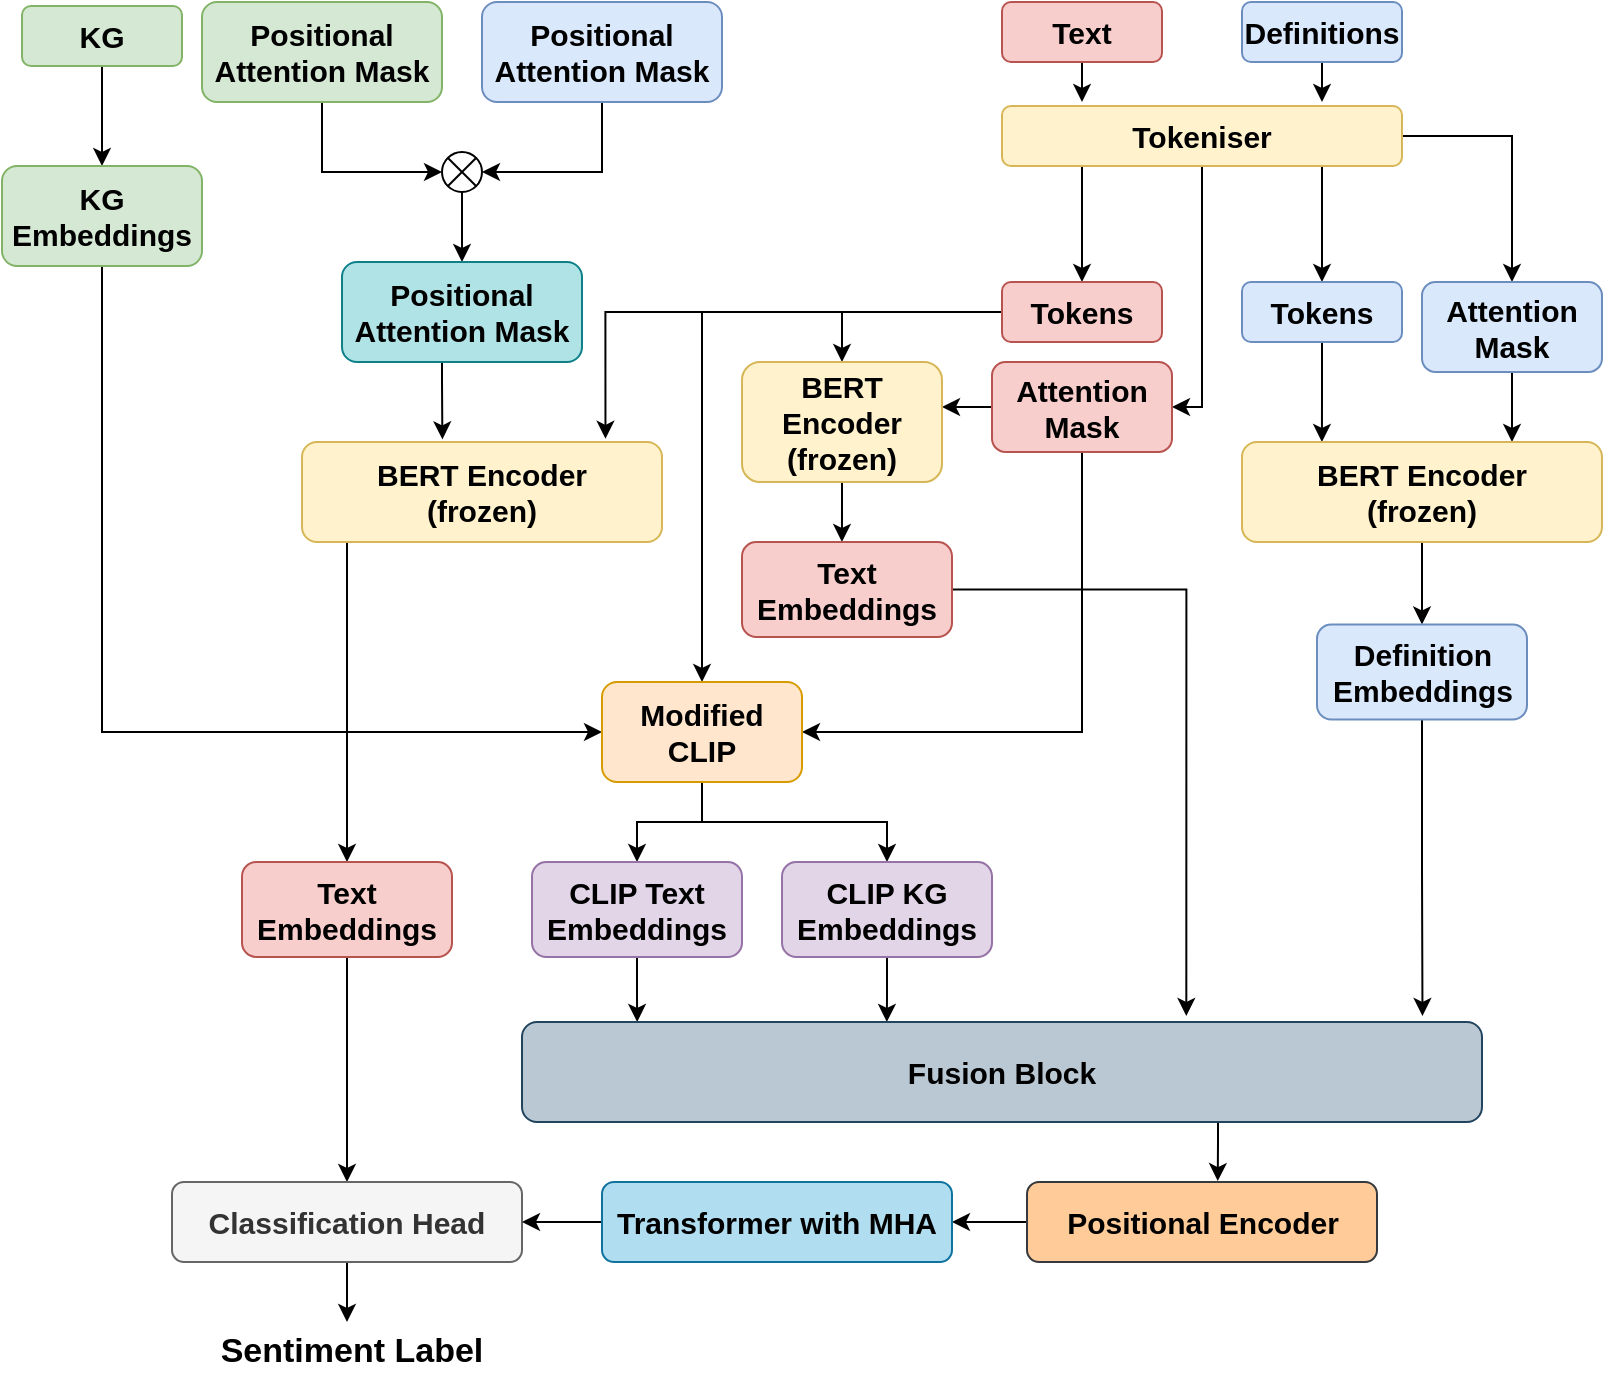 <mxfile version="20.8.23" type="github">
  <diagram name="Page-1" id="fjar_nkzWUIpd5tAeYpq">
    <mxGraphModel dx="2046" dy="1249" grid="1" gridSize="10" guides="1" tooltips="1" connect="1" arrows="1" fold="1" page="1" pageScale="1" pageWidth="850" pageHeight="1100" math="0" shadow="0">
      <root>
        <mxCell id="0" />
        <mxCell id="1" parent="0" />
        <mxCell id="jYEkmaBmbolBZdS-Ya5m-19" style="edgeStyle=orthogonalEdgeStyle;rounded=0;orthogonalLoop=1;jettySize=auto;html=1;entryX=0.5;entryY=0;entryDx=0;entryDy=0;fontSize=15;" edge="1" parent="1" source="jYEkmaBmbolBZdS-Ya5m-2" target="jYEkmaBmbolBZdS-Ya5m-16">
          <mxGeometry relative="1" as="geometry">
            <Array as="points">
              <mxPoint x="670" y="120" />
              <mxPoint x="670" y="120" />
            </Array>
          </mxGeometry>
        </mxCell>
        <mxCell id="jYEkmaBmbolBZdS-Ya5m-20" style="edgeStyle=orthogonalEdgeStyle;rounded=0;orthogonalLoop=1;jettySize=auto;html=1;entryX=0.5;entryY=0;entryDx=0;entryDy=0;fontSize=15;" edge="1" parent="1" source="jYEkmaBmbolBZdS-Ya5m-2" target="jYEkmaBmbolBZdS-Ya5m-15">
          <mxGeometry relative="1" as="geometry" />
        </mxCell>
        <mxCell id="jYEkmaBmbolBZdS-Ya5m-35" style="edgeStyle=orthogonalEdgeStyle;rounded=0;orthogonalLoop=1;jettySize=auto;html=1;entryX=0.5;entryY=0;entryDx=0;entryDy=0;fontSize=15;" edge="1" parent="1" source="jYEkmaBmbolBZdS-Ya5m-2" target="jYEkmaBmbolBZdS-Ya5m-14">
          <mxGeometry relative="1" as="geometry">
            <Array as="points">
              <mxPoint x="550" y="130" />
              <mxPoint x="550" y="130" />
            </Array>
          </mxGeometry>
        </mxCell>
        <mxCell id="jYEkmaBmbolBZdS-Ya5m-67" style="edgeStyle=orthogonalEdgeStyle;rounded=0;orthogonalLoop=1;jettySize=auto;html=1;entryX=1;entryY=0.5;entryDx=0;entryDy=0;fontSize=15;" edge="1" parent="1" source="jYEkmaBmbolBZdS-Ya5m-2" target="jYEkmaBmbolBZdS-Ya5m-13">
          <mxGeometry relative="1" as="geometry">
            <Array as="points">
              <mxPoint x="610" y="233" />
            </Array>
          </mxGeometry>
        </mxCell>
        <mxCell id="jYEkmaBmbolBZdS-Ya5m-2" value="&lt;b&gt;&lt;font style=&quot;font-size: 15px;&quot;&gt;Tokeniser&lt;/font&gt;&lt;/b&gt;" style="rounded=1;whiteSpace=wrap;html=1;fontSize=15;fillColor=#fff2cc;strokeColor=#d6b656;" vertex="1" parent="1">
          <mxGeometry x="510" y="82" width="200" height="30" as="geometry" />
        </mxCell>
        <mxCell id="jYEkmaBmbolBZdS-Ya5m-12" style="edgeStyle=orthogonalEdgeStyle;rounded=0;orthogonalLoop=1;jettySize=auto;html=1;fontSize=15;" edge="1" parent="1" source="jYEkmaBmbolBZdS-Ya5m-3">
          <mxGeometry relative="1" as="geometry">
            <mxPoint x="550" y="80" as="targetPoint" />
          </mxGeometry>
        </mxCell>
        <mxCell id="jYEkmaBmbolBZdS-Ya5m-3" value="&lt;b&gt;&lt;font style=&quot;font-size: 15px;&quot;&gt;Text&lt;/font&gt;&lt;/b&gt;" style="rounded=1;whiteSpace=wrap;html=1;fontSize=15;fillColor=#f8cecc;strokeColor=#b85450;" vertex="1" parent="1">
          <mxGeometry x="510" y="30" width="80" height="30" as="geometry" />
        </mxCell>
        <mxCell id="jYEkmaBmbolBZdS-Ya5m-11" style="edgeStyle=orthogonalEdgeStyle;rounded=0;orthogonalLoop=1;jettySize=auto;html=1;fontSize=15;" edge="1" parent="1" source="jYEkmaBmbolBZdS-Ya5m-4">
          <mxGeometry relative="1" as="geometry">
            <mxPoint x="670" y="80" as="targetPoint" />
          </mxGeometry>
        </mxCell>
        <mxCell id="jYEkmaBmbolBZdS-Ya5m-4" value="&lt;b&gt;&lt;font style=&quot;font-size: 15px;&quot;&gt;Definitions&lt;/font&gt;&lt;/b&gt;" style="rounded=1;whiteSpace=wrap;html=1;fontSize=15;fillColor=#dae8fc;strokeColor=#6c8ebf;" vertex="1" parent="1">
          <mxGeometry x="630" y="30" width="80" height="30" as="geometry" />
        </mxCell>
        <mxCell id="jYEkmaBmbolBZdS-Ya5m-56" style="edgeStyle=orthogonalEdgeStyle;rounded=0;orthogonalLoop=1;jettySize=auto;html=1;entryX=0.5;entryY=0;entryDx=0;entryDy=0;fontSize=15;" edge="1" parent="1" source="jYEkmaBmbolBZdS-Ya5m-5" target="jYEkmaBmbolBZdS-Ya5m-26">
          <mxGeometry relative="1" as="geometry" />
        </mxCell>
        <mxCell id="jYEkmaBmbolBZdS-Ya5m-5" value="&lt;b&gt;&lt;font style=&quot;font-size: 15px;&quot;&gt;KG&lt;/font&gt;&lt;/b&gt;" style="rounded=1;whiteSpace=wrap;html=1;fontSize=15;fillColor=#d5e8d4;strokeColor=#82b366;" vertex="1" parent="1">
          <mxGeometry x="20" y="32" width="80" height="30" as="geometry" />
        </mxCell>
        <mxCell id="jYEkmaBmbolBZdS-Ya5m-71" style="edgeStyle=orthogonalEdgeStyle;rounded=0;orthogonalLoop=1;jettySize=auto;html=1;entryX=1;entryY=0.375;entryDx=0;entryDy=0;entryPerimeter=0;fontSize=15;" edge="1" parent="1" source="jYEkmaBmbolBZdS-Ya5m-13" target="jYEkmaBmbolBZdS-Ya5m-21">
          <mxGeometry relative="1" as="geometry" />
        </mxCell>
        <mxCell id="jYEkmaBmbolBZdS-Ya5m-93" style="edgeStyle=orthogonalEdgeStyle;rounded=0;orthogonalLoop=1;jettySize=auto;html=1;entryX=1;entryY=0.5;entryDx=0;entryDy=0;fontSize=15;" edge="1" parent="1" source="jYEkmaBmbolBZdS-Ya5m-13" target="jYEkmaBmbolBZdS-Ya5m-46">
          <mxGeometry relative="1" as="geometry">
            <Array as="points">
              <mxPoint x="550" y="395" />
            </Array>
          </mxGeometry>
        </mxCell>
        <mxCell id="jYEkmaBmbolBZdS-Ya5m-13" value="&lt;b&gt;Attention&lt;br&gt;Mask&lt;/b&gt;" style="rounded=1;whiteSpace=wrap;html=1;fontSize=15;fillColor=#f8cecc;strokeColor=#b85450;" vertex="1" parent="1">
          <mxGeometry x="505" y="210" width="90" height="45" as="geometry" />
        </mxCell>
        <mxCell id="jYEkmaBmbolBZdS-Ya5m-45" style="edgeStyle=orthogonalEdgeStyle;rounded=0;orthogonalLoop=1;jettySize=auto;html=1;entryX=0.843;entryY=-0.032;entryDx=0;entryDy=0;entryPerimeter=0;fontSize=15;" edge="1" parent="1" source="jYEkmaBmbolBZdS-Ya5m-14" target="jYEkmaBmbolBZdS-Ya5m-37">
          <mxGeometry relative="1" as="geometry" />
        </mxCell>
        <mxCell id="jYEkmaBmbolBZdS-Ya5m-68" style="edgeStyle=orthogonalEdgeStyle;rounded=0;orthogonalLoop=1;jettySize=auto;html=1;entryX=0.5;entryY=0;entryDx=0;entryDy=0;fontSize=15;" edge="1" parent="1" source="jYEkmaBmbolBZdS-Ya5m-14" target="jYEkmaBmbolBZdS-Ya5m-21">
          <mxGeometry relative="1" as="geometry" />
        </mxCell>
        <mxCell id="jYEkmaBmbolBZdS-Ya5m-75" style="edgeStyle=orthogonalEdgeStyle;rounded=0;orthogonalLoop=1;jettySize=auto;html=1;fontSize=15;" edge="1" parent="1" source="jYEkmaBmbolBZdS-Ya5m-14" target="jYEkmaBmbolBZdS-Ya5m-46">
          <mxGeometry relative="1" as="geometry" />
        </mxCell>
        <mxCell id="jYEkmaBmbolBZdS-Ya5m-14" value="&lt;b&gt;Tokens&lt;/b&gt;" style="rounded=1;whiteSpace=wrap;html=1;fontSize=15;fillColor=#f8cecc;strokeColor=#b85450;" vertex="1" parent="1">
          <mxGeometry x="510" y="170" width="80" height="30" as="geometry" />
        </mxCell>
        <mxCell id="jYEkmaBmbolBZdS-Ya5m-43" style="edgeStyle=orthogonalEdgeStyle;rounded=0;orthogonalLoop=1;jettySize=auto;html=1;entryX=0.75;entryY=0;entryDx=0;entryDy=0;fontSize=15;" edge="1" parent="1" source="jYEkmaBmbolBZdS-Ya5m-15">
          <mxGeometry relative="1" as="geometry">
            <mxPoint x="765" y="250" as="targetPoint" />
          </mxGeometry>
        </mxCell>
        <mxCell id="jYEkmaBmbolBZdS-Ya5m-15" value="&lt;b&gt;Attention&lt;br&gt;Mask&lt;/b&gt;" style="rounded=1;whiteSpace=wrap;html=1;fontSize=15;fillColor=#dae8fc;strokeColor=#6c8ebf;" vertex="1" parent="1">
          <mxGeometry x="720" y="170" width="90" height="45" as="geometry" />
        </mxCell>
        <mxCell id="jYEkmaBmbolBZdS-Ya5m-42" style="edgeStyle=orthogonalEdgeStyle;rounded=0;orthogonalLoop=1;jettySize=auto;html=1;entryX=0.222;entryY=0;entryDx=0;entryDy=0;entryPerimeter=0;fontSize=15;" edge="1" parent="1" source="jYEkmaBmbolBZdS-Ya5m-16">
          <mxGeometry relative="1" as="geometry">
            <mxPoint x="669.96" y="250" as="targetPoint" />
          </mxGeometry>
        </mxCell>
        <mxCell id="jYEkmaBmbolBZdS-Ya5m-16" value="&lt;b&gt;Tokens&lt;/b&gt;" style="rounded=1;whiteSpace=wrap;html=1;fontSize=15;fillColor=#dae8fc;strokeColor=#6c8ebf;" vertex="1" parent="1">
          <mxGeometry x="630" y="170" width="80" height="30" as="geometry" />
        </mxCell>
        <mxCell id="jYEkmaBmbolBZdS-Ya5m-73" style="edgeStyle=orthogonalEdgeStyle;rounded=0;orthogonalLoop=1;jettySize=auto;html=1;entryX=0.476;entryY=0;entryDx=0;entryDy=0;entryPerimeter=0;fontSize=15;" edge="1" parent="1" source="jYEkmaBmbolBZdS-Ya5m-21" target="jYEkmaBmbolBZdS-Ya5m-61">
          <mxGeometry relative="1" as="geometry" />
        </mxCell>
        <mxCell id="jYEkmaBmbolBZdS-Ya5m-21" value="&lt;b&gt;&lt;font style=&quot;font-size: 15px;&quot;&gt;BERT Encoder&lt;br&gt;(frozen)&lt;br&gt;&lt;/font&gt;&lt;/b&gt;" style="rounded=1;whiteSpace=wrap;html=1;fontSize=15;fillColor=#fff2cc;strokeColor=#d6b656;" vertex="1" parent="1">
          <mxGeometry x="380" y="210" width="100" height="60" as="geometry" />
        </mxCell>
        <mxCell id="jYEkmaBmbolBZdS-Ya5m-29" style="edgeStyle=orthogonalEdgeStyle;rounded=0;orthogonalLoop=1;jettySize=auto;html=1;entryX=0;entryY=0.5;entryDx=0;entryDy=0;entryPerimeter=0;fontSize=15;" edge="1" parent="1" source="jYEkmaBmbolBZdS-Ya5m-23" target="jYEkmaBmbolBZdS-Ya5m-28">
          <mxGeometry relative="1" as="geometry" />
        </mxCell>
        <mxCell id="jYEkmaBmbolBZdS-Ya5m-23" value="&lt;b&gt;&lt;font style=&quot;font-size: 15px;&quot;&gt;Positional Attention Mask&lt;/font&gt;&lt;/b&gt;" style="rounded=1;whiteSpace=wrap;html=1;fontSize=15;fillColor=#d5e8d4;strokeColor=#82b366;" vertex="1" parent="1">
          <mxGeometry x="110" y="30" width="120" height="50" as="geometry" />
        </mxCell>
        <mxCell id="jYEkmaBmbolBZdS-Ya5m-30" style="edgeStyle=orthogonalEdgeStyle;rounded=0;orthogonalLoop=1;jettySize=auto;html=1;entryX=1;entryY=0.5;entryDx=0;entryDy=0;entryPerimeter=0;fontSize=15;" edge="1" parent="1" source="jYEkmaBmbolBZdS-Ya5m-25" target="jYEkmaBmbolBZdS-Ya5m-28">
          <mxGeometry relative="1" as="geometry" />
        </mxCell>
        <mxCell id="jYEkmaBmbolBZdS-Ya5m-25" value="&lt;b&gt;&lt;font style=&quot;font-size: 15px;&quot;&gt;Positional Attention Mask&lt;/font&gt;&lt;/b&gt;" style="rounded=1;whiteSpace=wrap;html=1;fontSize=15;fillColor=#dae8fc;strokeColor=#6c8ebf;" vertex="1" parent="1">
          <mxGeometry x="250" y="30" width="120" height="50" as="geometry" />
        </mxCell>
        <mxCell id="jYEkmaBmbolBZdS-Ya5m-76" style="edgeStyle=orthogonalEdgeStyle;rounded=0;orthogonalLoop=1;jettySize=auto;html=1;entryX=0;entryY=0.5;entryDx=0;entryDy=0;fontSize=15;" edge="1" parent="1" source="jYEkmaBmbolBZdS-Ya5m-26" target="jYEkmaBmbolBZdS-Ya5m-46">
          <mxGeometry relative="1" as="geometry">
            <Array as="points">
              <mxPoint x="60" y="395" />
            </Array>
          </mxGeometry>
        </mxCell>
        <mxCell id="jYEkmaBmbolBZdS-Ya5m-26" value="&lt;b&gt;&lt;font style=&quot;font-size: 15px;&quot;&gt;KG&lt;br&gt;Embeddings&lt;br&gt;&lt;/font&gt;&lt;/b&gt;" style="rounded=1;whiteSpace=wrap;html=1;fontSize=15;fillColor=#d5e8d4;strokeColor=#82b366;" vertex="1" parent="1">
          <mxGeometry x="10" y="112" width="100" height="50" as="geometry" />
        </mxCell>
        <mxCell id="jYEkmaBmbolBZdS-Ya5m-33" style="edgeStyle=orthogonalEdgeStyle;rounded=0;orthogonalLoop=1;jettySize=auto;html=1;entryX=0.5;entryY=0;entryDx=0;entryDy=0;fontSize=15;" edge="1" parent="1" source="jYEkmaBmbolBZdS-Ya5m-28" target="jYEkmaBmbolBZdS-Ya5m-31">
          <mxGeometry relative="1" as="geometry" />
        </mxCell>
        <mxCell id="jYEkmaBmbolBZdS-Ya5m-28" value="" style="verticalLabelPosition=bottom;verticalAlign=top;html=1;shape=mxgraph.flowchart.or;fontSize=15;" vertex="1" parent="1">
          <mxGeometry x="230" y="105" width="20" height="20" as="geometry" />
        </mxCell>
        <mxCell id="jYEkmaBmbolBZdS-Ya5m-44" style="edgeStyle=orthogonalEdgeStyle;rounded=0;orthogonalLoop=1;jettySize=auto;html=1;entryX=0.39;entryY=-0.026;entryDx=0;entryDy=0;entryPerimeter=0;fontSize=15;" edge="1" parent="1" source="jYEkmaBmbolBZdS-Ya5m-31" target="jYEkmaBmbolBZdS-Ya5m-37">
          <mxGeometry relative="1" as="geometry">
            <Array as="points">
              <mxPoint x="230" y="220" />
              <mxPoint x="230" y="220" />
            </Array>
          </mxGeometry>
        </mxCell>
        <mxCell id="jYEkmaBmbolBZdS-Ya5m-31" value="&lt;b&gt;&lt;font style=&quot;font-size: 15px;&quot;&gt;Positional Attention Mask&lt;/font&gt;&lt;/b&gt;" style="rounded=1;whiteSpace=wrap;html=1;fontSize=15;fillColor=#b0e3e6;strokeColor=#0e8088;" vertex="1" parent="1">
          <mxGeometry x="180" y="160" width="120" height="50" as="geometry" />
        </mxCell>
        <mxCell id="jYEkmaBmbolBZdS-Ya5m-95" style="edgeStyle=orthogonalEdgeStyle;rounded=0;orthogonalLoop=1;jettySize=auto;html=1;entryX=0.5;entryY=0;entryDx=0;entryDy=0;fontSize=15;" edge="1" parent="1" source="jYEkmaBmbolBZdS-Ya5m-37" target="jYEkmaBmbolBZdS-Ya5m-94">
          <mxGeometry relative="1" as="geometry">
            <Array as="points">
              <mxPoint x="183" y="380" />
            </Array>
          </mxGeometry>
        </mxCell>
        <mxCell id="jYEkmaBmbolBZdS-Ya5m-37" value="&lt;b&gt;&lt;font style=&quot;font-size: 15px;&quot;&gt;BERT Encoder&lt;br&gt;(frozen)&lt;br&gt;&lt;/font&gt;&lt;/b&gt;" style="rounded=1;whiteSpace=wrap;html=1;fontSize=15;fillColor=#fff2cc;strokeColor=#d6b656;" vertex="1" parent="1">
          <mxGeometry x="160" y="250" width="180" height="50" as="geometry" />
        </mxCell>
        <mxCell id="jYEkmaBmbolBZdS-Ya5m-79" style="edgeStyle=orthogonalEdgeStyle;rounded=0;orthogonalLoop=1;jettySize=auto;html=1;entryX=0.5;entryY=0;entryDx=0;entryDy=0;fontSize=15;" edge="1" parent="1" source="jYEkmaBmbolBZdS-Ya5m-46" target="jYEkmaBmbolBZdS-Ya5m-77">
          <mxGeometry relative="1" as="geometry" />
        </mxCell>
        <mxCell id="jYEkmaBmbolBZdS-Ya5m-80" style="edgeStyle=orthogonalEdgeStyle;rounded=0;orthogonalLoop=1;jettySize=auto;html=1;entryX=0.5;entryY=0;entryDx=0;entryDy=0;fontSize=15;" edge="1" parent="1" source="jYEkmaBmbolBZdS-Ya5m-46" target="jYEkmaBmbolBZdS-Ya5m-78">
          <mxGeometry relative="1" as="geometry" />
        </mxCell>
        <mxCell id="jYEkmaBmbolBZdS-Ya5m-46" value="&lt;b&gt;&lt;font style=&quot;font-size: 15px;&quot;&gt;Modified CLIP&lt;br&gt;&lt;/font&gt;&lt;/b&gt;" style="rounded=1;whiteSpace=wrap;html=1;fontSize=15;fillColor=#ffe6cc;strokeColor=#d79b00;" vertex="1" parent="1">
          <mxGeometry x="310" y="370" width="100" height="50" as="geometry" />
        </mxCell>
        <mxCell id="jYEkmaBmbolBZdS-Ya5m-64" style="edgeStyle=orthogonalEdgeStyle;rounded=0;orthogonalLoop=1;jettySize=auto;html=1;entryX=0.5;entryY=0;entryDx=0;entryDy=0;fontSize=15;" edge="1" parent="1" source="jYEkmaBmbolBZdS-Ya5m-59" target="jYEkmaBmbolBZdS-Ya5m-63">
          <mxGeometry relative="1" as="geometry" />
        </mxCell>
        <mxCell id="jYEkmaBmbolBZdS-Ya5m-59" value="&lt;b&gt;&lt;font style=&quot;font-size: 15px;&quot;&gt;BERT Encoder&lt;br&gt;(frozen)&lt;br&gt;&lt;/font&gt;&lt;/b&gt;" style="rounded=1;whiteSpace=wrap;html=1;fontSize=15;fillColor=#fff2cc;strokeColor=#d6b656;" vertex="1" parent="1">
          <mxGeometry x="630" y="250" width="180" height="50" as="geometry" />
        </mxCell>
        <mxCell id="jYEkmaBmbolBZdS-Ya5m-88" style="edgeStyle=orthogonalEdgeStyle;rounded=0;orthogonalLoop=1;jettySize=auto;html=1;entryX=0.692;entryY=-0.06;entryDx=0;entryDy=0;entryPerimeter=0;fontSize=15;" edge="1" parent="1" source="jYEkmaBmbolBZdS-Ya5m-61" target="jYEkmaBmbolBZdS-Ya5m-81">
          <mxGeometry relative="1" as="geometry">
            <Array as="points">
              <mxPoint x="602" y="324" />
            </Array>
          </mxGeometry>
        </mxCell>
        <mxCell id="jYEkmaBmbolBZdS-Ya5m-61" value="&lt;b&gt;Text&lt;br&gt;Embeddings&lt;/b&gt;" style="rounded=1;whiteSpace=wrap;html=1;fontSize=15;fillColor=#f8cecc;strokeColor=#b85450;" vertex="1" parent="1">
          <mxGeometry x="380" y="300" width="105" height="47.5" as="geometry" />
        </mxCell>
        <mxCell id="jYEkmaBmbolBZdS-Ya5m-87" style="edgeStyle=orthogonalEdgeStyle;rounded=0;orthogonalLoop=1;jettySize=auto;html=1;entryX=0.938;entryY=-0.06;entryDx=0;entryDy=0;entryPerimeter=0;fontSize=15;" edge="1" parent="1" source="jYEkmaBmbolBZdS-Ya5m-63" target="jYEkmaBmbolBZdS-Ya5m-81">
          <mxGeometry relative="1" as="geometry" />
        </mxCell>
        <mxCell id="jYEkmaBmbolBZdS-Ya5m-63" value="&lt;b&gt;Definition&lt;br&gt;Embeddings&lt;/b&gt;" style="rounded=1;whiteSpace=wrap;html=1;fontSize=15;fillColor=#dae8fc;strokeColor=#6c8ebf;" vertex="1" parent="1">
          <mxGeometry x="667.5" y="341.25" width="105" height="47.5" as="geometry" />
        </mxCell>
        <mxCell id="jYEkmaBmbolBZdS-Ya5m-97" style="edgeStyle=orthogonalEdgeStyle;rounded=0;orthogonalLoop=1;jettySize=auto;html=1;entryX=0.12;entryY=0;entryDx=0;entryDy=0;entryPerimeter=0;fontSize=15;" edge="1" parent="1" source="jYEkmaBmbolBZdS-Ya5m-77" target="jYEkmaBmbolBZdS-Ya5m-81">
          <mxGeometry relative="1" as="geometry" />
        </mxCell>
        <mxCell id="jYEkmaBmbolBZdS-Ya5m-77" value="&lt;b&gt;CLIP Text&lt;br&gt;Embeddings&lt;/b&gt;" style="rounded=1;whiteSpace=wrap;html=1;fontSize=15;fillColor=#e1d5e7;strokeColor=#9673a6;" vertex="1" parent="1">
          <mxGeometry x="275" y="460" width="105" height="47.5" as="geometry" />
        </mxCell>
        <mxCell id="jYEkmaBmbolBZdS-Ya5m-96" style="edgeStyle=orthogonalEdgeStyle;rounded=0;orthogonalLoop=1;jettySize=auto;html=1;entryX=0.38;entryY=0;entryDx=0;entryDy=0;entryPerimeter=0;fontSize=15;" edge="1" parent="1" source="jYEkmaBmbolBZdS-Ya5m-78" target="jYEkmaBmbolBZdS-Ya5m-81">
          <mxGeometry relative="1" as="geometry" />
        </mxCell>
        <mxCell id="jYEkmaBmbolBZdS-Ya5m-78" value="&lt;b&gt;CLIP KG&lt;br&gt;Embeddings&lt;/b&gt;" style="rounded=1;whiteSpace=wrap;html=1;fontSize=15;fillColor=#e1d5e7;strokeColor=#9673a6;" vertex="1" parent="1">
          <mxGeometry x="400" y="460" width="105" height="47.5" as="geometry" />
        </mxCell>
        <mxCell id="jYEkmaBmbolBZdS-Ya5m-106" style="edgeStyle=orthogonalEdgeStyle;rounded=0;orthogonalLoop=1;jettySize=auto;html=1;entryX=0.545;entryY=-0.012;entryDx=0;entryDy=0;entryPerimeter=0;fontSize=15;" edge="1" parent="1" source="jYEkmaBmbolBZdS-Ya5m-81" target="jYEkmaBmbolBZdS-Ya5m-98">
          <mxGeometry relative="1" as="geometry">
            <Array as="points">
              <mxPoint x="618" y="600" />
              <mxPoint x="618" y="600" />
            </Array>
          </mxGeometry>
        </mxCell>
        <mxCell id="jYEkmaBmbolBZdS-Ya5m-81" value="&lt;b&gt;&lt;font style=&quot;font-size: 15px;&quot;&gt;Fusion Block&lt;br&gt;&lt;/font&gt;&lt;/b&gt;" style="rounded=1;whiteSpace=wrap;html=1;fontSize=15;fillColor=#bac8d3;strokeColor=#23445d;" vertex="1" parent="1">
          <mxGeometry x="270" y="540" width="480" height="50" as="geometry" />
        </mxCell>
        <mxCell id="jYEkmaBmbolBZdS-Ya5m-103" style="edgeStyle=orthogonalEdgeStyle;rounded=0;orthogonalLoop=1;jettySize=auto;html=1;entryX=0.5;entryY=0;entryDx=0;entryDy=0;fontSize=15;" edge="1" parent="1" source="jYEkmaBmbolBZdS-Ya5m-94" target="jYEkmaBmbolBZdS-Ya5m-102">
          <mxGeometry relative="1" as="geometry" />
        </mxCell>
        <mxCell id="jYEkmaBmbolBZdS-Ya5m-94" value="&lt;b&gt;Text&lt;br&gt;Embeddings&lt;/b&gt;" style="rounded=1;whiteSpace=wrap;html=1;fontSize=15;fillColor=#f8cecc;strokeColor=#b85450;" vertex="1" parent="1">
          <mxGeometry x="130" y="460" width="105" height="47.5" as="geometry" />
        </mxCell>
        <mxCell id="jYEkmaBmbolBZdS-Ya5m-107" style="edgeStyle=orthogonalEdgeStyle;rounded=0;orthogonalLoop=1;jettySize=auto;html=1;entryX=1;entryY=0.5;entryDx=0;entryDy=0;fontSize=15;" edge="1" parent="1" source="jYEkmaBmbolBZdS-Ya5m-98" target="jYEkmaBmbolBZdS-Ya5m-105">
          <mxGeometry relative="1" as="geometry" />
        </mxCell>
        <mxCell id="jYEkmaBmbolBZdS-Ya5m-98" value="&lt;b&gt;&lt;font style=&quot;font-size: 15px;&quot;&gt;Positional Encoder&lt;br&gt;&lt;/font&gt;&lt;/b&gt;" style="rounded=1;whiteSpace=wrap;html=1;fontSize=15;fillColor=#ffcc99;strokeColor=#36393d;" vertex="1" parent="1">
          <mxGeometry x="522.5" y="620" width="175" height="40" as="geometry" />
        </mxCell>
        <mxCell id="jYEkmaBmbolBZdS-Ya5m-110" style="edgeStyle=orthogonalEdgeStyle;rounded=0;orthogonalLoop=1;jettySize=auto;html=1;fontSize=17;" edge="1" parent="1" source="jYEkmaBmbolBZdS-Ya5m-102">
          <mxGeometry relative="1" as="geometry">
            <mxPoint x="182.5" y="690" as="targetPoint" />
          </mxGeometry>
        </mxCell>
        <mxCell id="jYEkmaBmbolBZdS-Ya5m-102" value="&lt;b&gt;&lt;font style=&quot;font-size: 15px;&quot;&gt;Classification Head&lt;br&gt;&lt;/font&gt;&lt;/b&gt;" style="rounded=1;whiteSpace=wrap;html=1;fontSize=15;fillColor=#f5f5f5;strokeColor=#666666;fontColor=#333333;" vertex="1" parent="1">
          <mxGeometry x="95" y="620" width="175" height="40" as="geometry" />
        </mxCell>
        <mxCell id="jYEkmaBmbolBZdS-Ya5m-108" style="edgeStyle=orthogonalEdgeStyle;rounded=0;orthogonalLoop=1;jettySize=auto;html=1;entryX=1;entryY=0.5;entryDx=0;entryDy=0;fontSize=15;" edge="1" parent="1" source="jYEkmaBmbolBZdS-Ya5m-105" target="jYEkmaBmbolBZdS-Ya5m-102">
          <mxGeometry relative="1" as="geometry" />
        </mxCell>
        <mxCell id="jYEkmaBmbolBZdS-Ya5m-105" value="&lt;b&gt;&lt;font style=&quot;font-size: 15px;&quot;&gt;Transformer with MHA&lt;br&gt;&lt;/font&gt;&lt;/b&gt;" style="rounded=1;whiteSpace=wrap;html=1;fontSize=15;fillColor=#b1ddf0;strokeColor=#10739e;" vertex="1" parent="1">
          <mxGeometry x="310" y="620" width="175" height="40" as="geometry" />
        </mxCell>
        <mxCell id="jYEkmaBmbolBZdS-Ya5m-109" value="&lt;b&gt;&lt;font style=&quot;font-size: 17px;&quot;&gt;Sentiment Label&lt;/font&gt;&lt;/b&gt;" style="text;html=1;strokeColor=none;fillColor=none;align=center;verticalAlign=middle;whiteSpace=wrap;rounded=0;fontSize=15;" vertex="1" parent="1">
          <mxGeometry x="100" y="690" width="170" height="30" as="geometry" />
        </mxCell>
      </root>
    </mxGraphModel>
  </diagram>
</mxfile>
